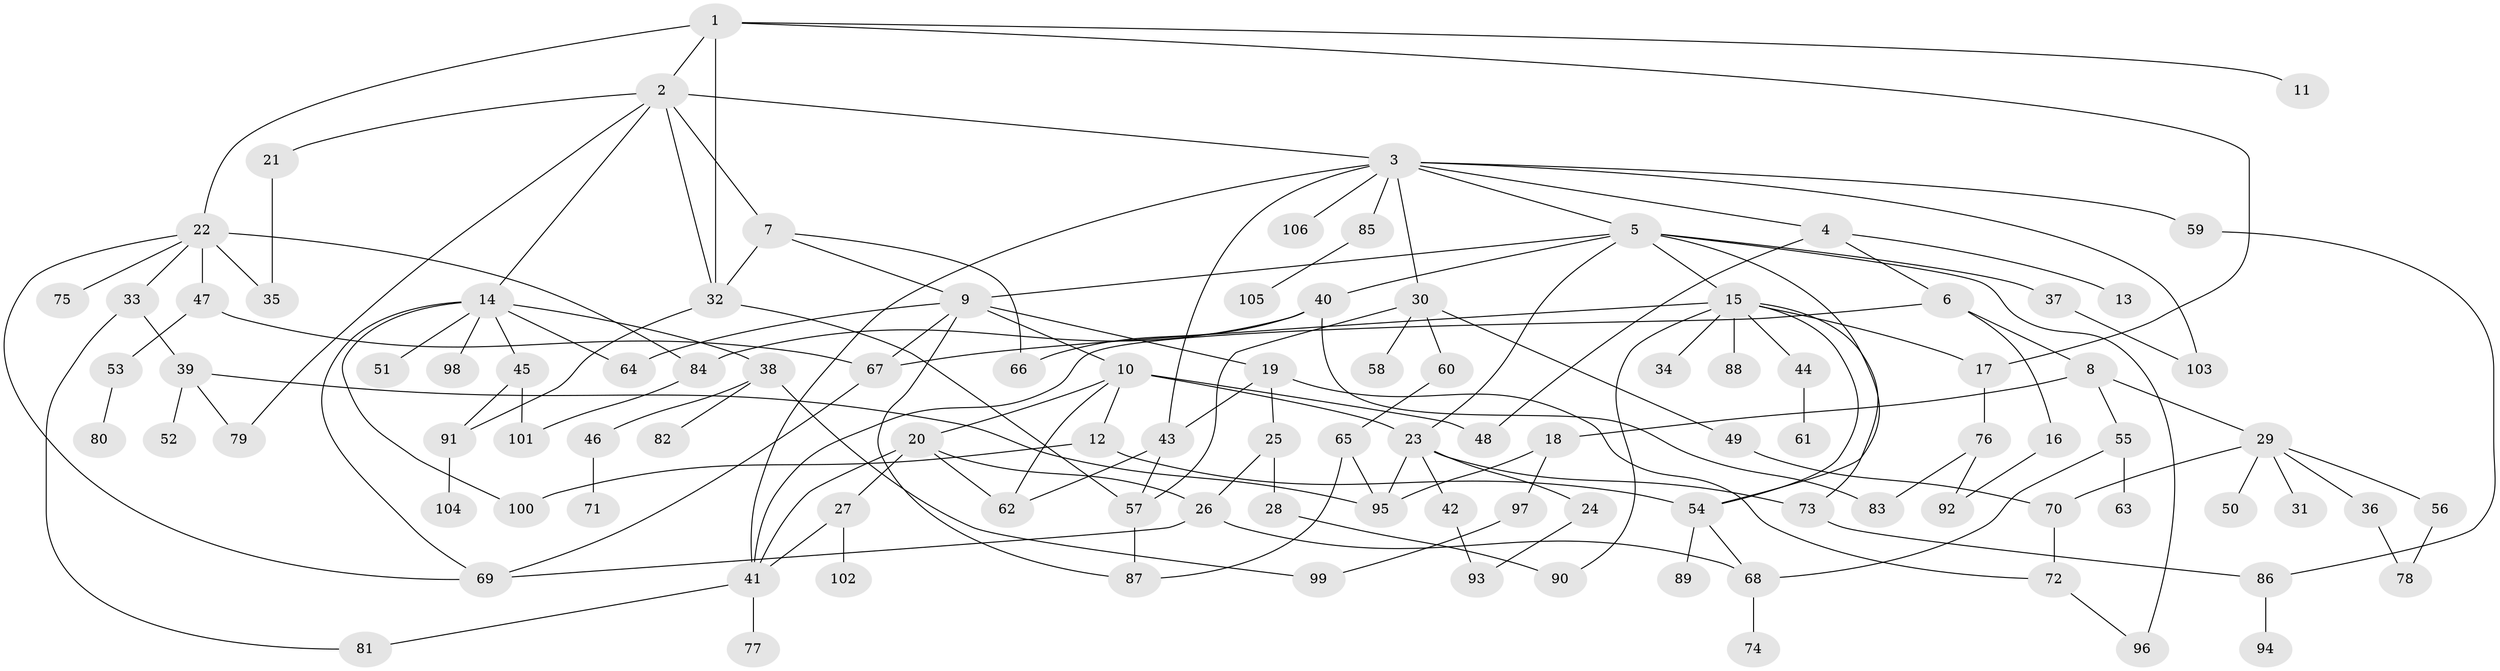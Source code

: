 // coarse degree distribution, {4: 0.17333333333333334, 7: 0.04, 9: 0.04, 3: 0.2, 6: 0.04, 8: 0.013333333333333334, 2: 0.24, 5: 0.04, 1: 0.21333333333333335}
// Generated by graph-tools (version 1.1) at 2025/48/03/04/25 22:48:36]
// undirected, 106 vertices, 155 edges
graph export_dot {
  node [color=gray90,style=filled];
  1;
  2;
  3;
  4;
  5;
  6;
  7;
  8;
  9;
  10;
  11;
  12;
  13;
  14;
  15;
  16;
  17;
  18;
  19;
  20;
  21;
  22;
  23;
  24;
  25;
  26;
  27;
  28;
  29;
  30;
  31;
  32;
  33;
  34;
  35;
  36;
  37;
  38;
  39;
  40;
  41;
  42;
  43;
  44;
  45;
  46;
  47;
  48;
  49;
  50;
  51;
  52;
  53;
  54;
  55;
  56;
  57;
  58;
  59;
  60;
  61;
  62;
  63;
  64;
  65;
  66;
  67;
  68;
  69;
  70;
  71;
  72;
  73;
  74;
  75;
  76;
  77;
  78;
  79;
  80;
  81;
  82;
  83;
  84;
  85;
  86;
  87;
  88;
  89;
  90;
  91;
  92;
  93;
  94;
  95;
  96;
  97;
  98;
  99;
  100;
  101;
  102;
  103;
  104;
  105;
  106;
  1 -- 2;
  1 -- 11;
  1 -- 22;
  1 -- 32;
  1 -- 17;
  2 -- 3;
  2 -- 7;
  2 -- 14;
  2 -- 21;
  2 -- 32;
  2 -- 79;
  3 -- 4;
  3 -- 5;
  3 -- 30;
  3 -- 43;
  3 -- 59;
  3 -- 85;
  3 -- 103;
  3 -- 106;
  3 -- 41;
  4 -- 6;
  4 -- 13;
  4 -- 48;
  5 -- 9;
  5 -- 15;
  5 -- 23;
  5 -- 37;
  5 -- 40;
  5 -- 96;
  5 -- 54;
  6 -- 8;
  6 -- 16;
  6 -- 41;
  7 -- 66;
  7 -- 32;
  7 -- 9;
  8 -- 18;
  8 -- 29;
  8 -- 55;
  9 -- 10;
  9 -- 19;
  9 -- 87;
  9 -- 64;
  9 -- 67;
  10 -- 12;
  10 -- 20;
  10 -- 62;
  10 -- 23;
  10 -- 48;
  12 -- 54;
  12 -- 100;
  14 -- 38;
  14 -- 45;
  14 -- 51;
  14 -- 64;
  14 -- 69;
  14 -- 98;
  14 -- 100;
  15 -- 17;
  15 -- 34;
  15 -- 44;
  15 -- 67;
  15 -- 88;
  15 -- 90;
  15 -- 54;
  15 -- 73;
  16 -- 92;
  17 -- 76;
  18 -- 97;
  18 -- 95;
  19 -- 25;
  19 -- 72;
  19 -- 43;
  20 -- 26;
  20 -- 27;
  20 -- 41;
  20 -- 62;
  21 -- 35;
  22 -- 33;
  22 -- 35;
  22 -- 47;
  22 -- 75;
  22 -- 84;
  22 -- 69;
  23 -- 24;
  23 -- 42;
  23 -- 73;
  23 -- 95;
  24 -- 93;
  25 -- 28;
  25 -- 26;
  26 -- 68;
  26 -- 69;
  27 -- 102;
  27 -- 41;
  28 -- 90;
  29 -- 31;
  29 -- 36;
  29 -- 50;
  29 -- 56;
  29 -- 70;
  30 -- 49;
  30 -- 58;
  30 -- 60;
  30 -- 57;
  32 -- 57;
  32 -- 91;
  33 -- 39;
  33 -- 81;
  36 -- 78;
  37 -- 103;
  38 -- 46;
  38 -- 82;
  38 -- 99;
  39 -- 52;
  39 -- 79;
  39 -- 95;
  40 -- 83;
  40 -- 84;
  40 -- 66;
  41 -- 77;
  41 -- 81;
  42 -- 93;
  43 -- 57;
  43 -- 62;
  44 -- 61;
  45 -- 91;
  45 -- 101;
  46 -- 71;
  47 -- 53;
  47 -- 67;
  49 -- 70;
  53 -- 80;
  54 -- 89;
  54 -- 68;
  55 -- 63;
  55 -- 68;
  56 -- 78;
  57 -- 87;
  59 -- 86;
  60 -- 65;
  65 -- 87;
  65 -- 95;
  67 -- 69;
  68 -- 74;
  70 -- 72;
  72 -- 96;
  73 -- 86;
  76 -- 83;
  76 -- 92;
  84 -- 101;
  85 -- 105;
  86 -- 94;
  91 -- 104;
  97 -- 99;
}
